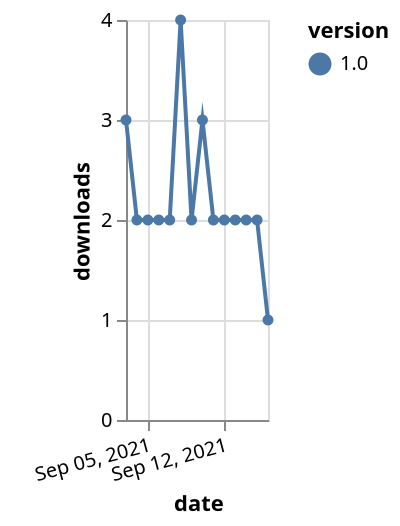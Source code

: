{"$schema": "https://vega.github.io/schema/vega-lite/v5.json", "description": "A simple bar chart with embedded data.", "data": {"values": [{"date": "2021-09-03", "total": 228, "delta": 3, "version": "1.0"}, {"date": "2021-09-04", "total": 230, "delta": 2, "version": "1.0"}, {"date": "2021-09-05", "total": 232, "delta": 2, "version": "1.0"}, {"date": "2021-09-06", "total": 234, "delta": 2, "version": "1.0"}, {"date": "2021-09-07", "total": 236, "delta": 2, "version": "1.0"}, {"date": "2021-09-08", "total": 240, "delta": 4, "version": "1.0"}, {"date": "2021-09-09", "total": 242, "delta": 2, "version": "1.0"}, {"date": "2021-09-10", "total": 245, "delta": 3, "version": "1.0"}, {"date": "2021-09-11", "total": 247, "delta": 2, "version": "1.0"}, {"date": "2021-09-12", "total": 249, "delta": 2, "version": "1.0"}, {"date": "2021-09-13", "total": 251, "delta": 2, "version": "1.0"}, {"date": "2021-09-14", "total": 253, "delta": 2, "version": "1.0"}, {"date": "2021-09-15", "total": 255, "delta": 2, "version": "1.0"}, {"date": "2021-09-16", "total": 256, "delta": 1, "version": "1.0"}]}, "width": "container", "mark": {"type": "line", "point": {"filled": true}}, "encoding": {"x": {"field": "date", "type": "temporal", "timeUnit": "yearmonthdate", "title": "date", "axis": {"labelAngle": -15}}, "y": {"field": "delta", "type": "quantitative", "title": "downloads"}, "color": {"field": "version", "type": "nominal"}, "tooltip": {"field": "delta"}}}